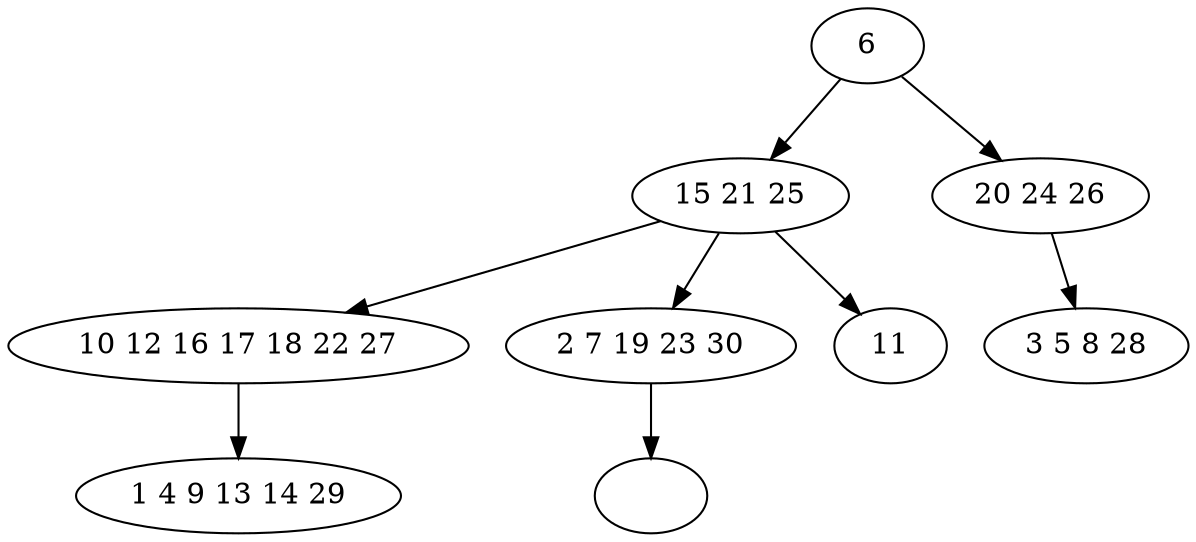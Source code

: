 digraph true_tree {
	"0" -> "1"
	"0" -> "2"
	"1" -> "3"
	"2" -> "4"
	"1" -> "5"
	"3" -> "6"
	"5" -> "7"
	"1" -> "8"
	"0" [label="6"];
	"1" [label="15 21 25"];
	"2" [label="20 24 26"];
	"3" [label="10 12 16 17 18 22 27"];
	"4" [label="3 5 8 28"];
	"5" [label="2 7 19 23 30"];
	"6" [label="1 4 9 13 14 29"];
	"7" [label=""];
	"8" [label="11"];
}
